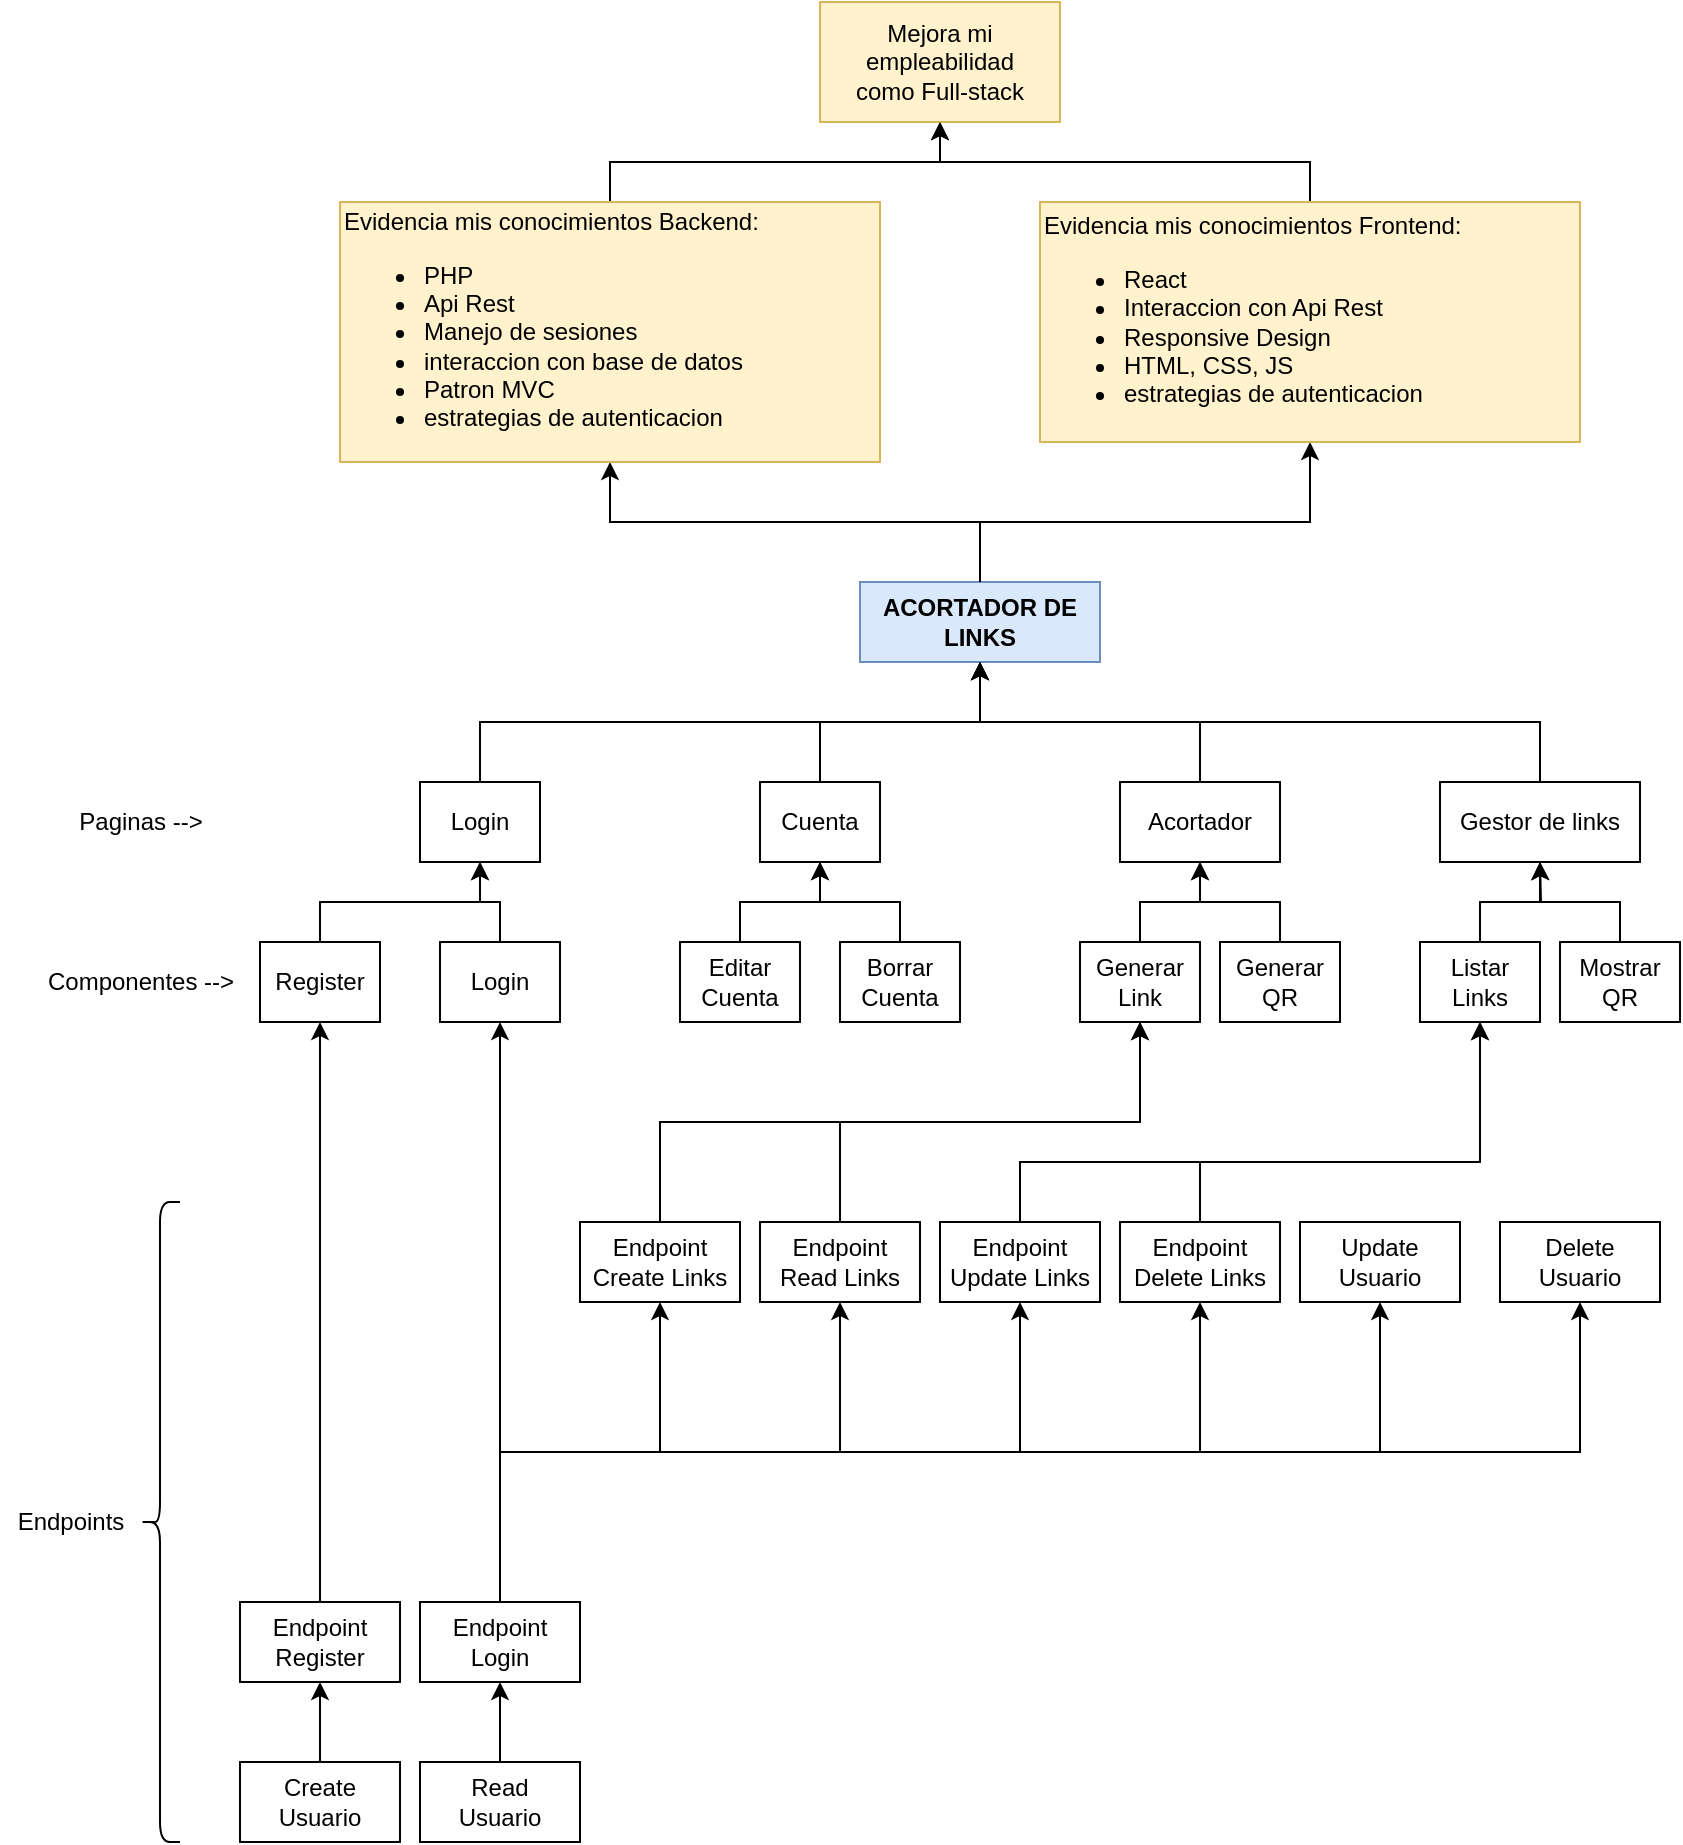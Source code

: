 <mxfile version="19.0.3" type="device" pages="4"><diagram id="lDLhYnGmyquKfvSBZehV" name="Arquitectura Funcionamiento"><mxGraphModel dx="866" dy="563" grid="1" gridSize="10" guides="1" tooltips="1" connect="1" arrows="1" fold="1" page="1" pageScale="1" pageWidth="1169" pageHeight="827" math="0" shadow="0"><root><mxCell id="0"/><mxCell id="1" parent="0"/><mxCell id="K8jYG6XQFHsGVsh4xSQ5-2" value="&lt;span style=&quot;font-weight: 700;&quot;&gt;ACORTADOR DE LINKS&lt;/span&gt;" style="rounded=0;whiteSpace=wrap;html=1;fillColor=#dae8fc;strokeColor=#6c8ebf;" parent="1" vertex="1"><mxGeometry x="595" y="350" width="120" height="40" as="geometry"/></mxCell><mxCell id="K8jYG6XQFHsGVsh4xSQ5-49" style="edgeStyle=orthogonalEdgeStyle;rounded=0;orthogonalLoop=1;jettySize=auto;html=1;exitX=0.5;exitY=0;exitDx=0;exitDy=0;entryX=0.5;entryY=1;entryDx=0;entryDy=0;" parent="1" source="K8jYG6XQFHsGVsh4xSQ5-7" target="K8jYG6XQFHsGVsh4xSQ5-2" edge="1"><mxGeometry relative="1" as="geometry"/></mxCell><mxCell id="K8jYG6XQFHsGVsh4xSQ5-7" value="Login" style="rounded=0;whiteSpace=wrap;html=1;fontStyle=0" parent="1" vertex="1"><mxGeometry x="375" y="450" width="60" height="40" as="geometry"/></mxCell><mxCell id="K8jYG6XQFHsGVsh4xSQ5-12" style="edgeStyle=orthogonalEdgeStyle;rounded=0;orthogonalLoop=1;jettySize=auto;html=1;exitX=0.5;exitY=0;exitDx=0;exitDy=0;" parent="1" source="K8jYG6XQFHsGVsh4xSQ5-2" target="K8jYG6XQFHsGVsh4xSQ5-10" edge="1"><mxGeometry relative="1" as="geometry"><mxPoint x="635.053" y="330" as="sourcePoint"/></mxGeometry></mxCell><mxCell id="K8jYG6XQFHsGVsh4xSQ5-45" style="edgeStyle=orthogonalEdgeStyle;rounded=0;orthogonalLoop=1;jettySize=auto;html=1;exitX=0.5;exitY=0;exitDx=0;exitDy=0;" parent="1" source="K8jYG6XQFHsGVsh4xSQ5-2" target="K8jYG6XQFHsGVsh4xSQ5-24" edge="1"><mxGeometry relative="1" as="geometry"><mxPoint x="635.053" y="330" as="sourcePoint"/><Array as="points"><mxPoint x="655" y="320"/><mxPoint x="820" y="320"/></Array></mxGeometry></mxCell><mxCell id="K8jYG6XQFHsGVsh4xSQ5-13" style="edgeStyle=orthogonalEdgeStyle;rounded=0;orthogonalLoop=1;jettySize=auto;html=1;" parent="1" source="K8jYG6XQFHsGVsh4xSQ5-10" target="K8jYG6XQFHsGVsh4xSQ5-11" edge="1"><mxGeometry relative="1" as="geometry"/></mxCell><mxCell id="K8jYG6XQFHsGVsh4xSQ5-10" value="Evidencia mis conocimientos Backend:&lt;br&gt;&lt;ul&gt;&lt;li&gt;PHP&lt;/li&gt;&lt;li&gt;Api Rest&lt;/li&gt;&lt;li&gt;Manejo de sesiones&lt;/li&gt;&lt;li&gt;interaccion con base de datos&lt;/li&gt;&lt;li&gt;Patron MVC&lt;/li&gt;&lt;li&gt;estrategias de autenticacion&lt;/li&gt;&lt;/ul&gt;" style="rounded=0;whiteSpace=wrap;html=1;fontStyle=0;fillColor=#fff2cc;strokeColor=#d6b656;align=left;" parent="1" vertex="1"><mxGeometry x="335" y="160" width="270" height="130" as="geometry"/></mxCell><mxCell id="K8jYG6XQFHsGVsh4xSQ5-11" value="Mejora mi empleabilidad&lt;br&gt;como Full-stack" style="rounded=0;whiteSpace=wrap;html=1;fontStyle=0;fillColor=#fff2cc;strokeColor=#d6b656;" parent="1" vertex="1"><mxGeometry x="575" y="60" width="120" height="60" as="geometry"/></mxCell><mxCell id="K8jYG6XQFHsGVsh4xSQ5-48" style="edgeStyle=orthogonalEdgeStyle;rounded=0;orthogonalLoop=1;jettySize=auto;html=1;exitX=0.5;exitY=0;exitDx=0;exitDy=0;entryX=0.5;entryY=1;entryDx=0;entryDy=0;" parent="1" source="K8jYG6XQFHsGVsh4xSQ5-20" target="K8jYG6XQFHsGVsh4xSQ5-2" edge="1"><mxGeometry relative="1" as="geometry"/></mxCell><mxCell id="K8jYG6XQFHsGVsh4xSQ5-20" value="Acortador" style="rounded=0;whiteSpace=wrap;html=1;fontStyle=0" parent="1" vertex="1"><mxGeometry x="725" y="450" width="80" height="40" as="geometry"/></mxCell><mxCell id="K8jYG6XQFHsGVsh4xSQ5-47" style="edgeStyle=orthogonalEdgeStyle;rounded=0;orthogonalLoop=1;jettySize=auto;html=1;exitX=0.5;exitY=0;exitDx=0;exitDy=0;entryX=0.5;entryY=1;entryDx=0;entryDy=0;" parent="1" source="K8jYG6XQFHsGVsh4xSQ5-22" target="K8jYG6XQFHsGVsh4xSQ5-2" edge="1"><mxGeometry relative="1" as="geometry"/></mxCell><mxCell id="K8jYG6XQFHsGVsh4xSQ5-22" value="Gestor de links" style="rounded=0;whiteSpace=wrap;html=1;fontStyle=0" parent="1" vertex="1"><mxGeometry x="885" y="450" width="100" height="40" as="geometry"/></mxCell><mxCell id="K8jYG6XQFHsGVsh4xSQ5-46" style="edgeStyle=orthogonalEdgeStyle;rounded=0;orthogonalLoop=1;jettySize=auto;html=1;" parent="1" source="K8jYG6XQFHsGVsh4xSQ5-24" target="K8jYG6XQFHsGVsh4xSQ5-11" edge="1"><mxGeometry relative="1" as="geometry"/></mxCell><mxCell id="K8jYG6XQFHsGVsh4xSQ5-24" value="Evidencia mis conocimientos Frontend:&lt;br&gt;&lt;ul&gt;&lt;li&gt;React&lt;/li&gt;&lt;li&gt;Interaccion con Api Rest&lt;/li&gt;&lt;li&gt;Responsive Design&lt;/li&gt;&lt;li&gt;HTML, CSS, JS&lt;/li&gt;&lt;li&gt;estrategias de autenticacion&lt;/li&gt;&lt;/ul&gt;" style="rounded=0;whiteSpace=wrap;html=1;fontStyle=0;fillColor=#fff2cc;strokeColor=#d6b656;align=left;" parent="1" vertex="1"><mxGeometry x="685" y="160" width="270" height="120" as="geometry"/></mxCell><mxCell id="K8jYG6XQFHsGVsh4xSQ5-28" style="edgeStyle=orthogonalEdgeStyle;rounded=0;orthogonalLoop=1;jettySize=auto;html=1;" parent="1" source="K8jYG6XQFHsGVsh4xSQ5-25" target="K8jYG6XQFHsGVsh4xSQ5-7" edge="1"><mxGeometry relative="1" as="geometry"/></mxCell><mxCell id="K8jYG6XQFHsGVsh4xSQ5-25" value="Login" style="rounded=0;whiteSpace=wrap;html=1;fontStyle=0" parent="1" vertex="1"><mxGeometry x="385" y="530" width="60" height="40" as="geometry"/></mxCell><mxCell id="gg1q1fjQuGj6BDJIblKd-30" style="edgeStyle=orthogonalEdgeStyle;rounded=0;orthogonalLoop=1;jettySize=auto;html=1;exitX=0.5;exitY=0;exitDx=0;exitDy=0;entryX=0.5;entryY=1;entryDx=0;entryDy=0;" parent="1" source="K8jYG6XQFHsGVsh4xSQ5-26" target="K8jYG6XQFHsGVsh4xSQ5-7" edge="1"><mxGeometry relative="1" as="geometry"/></mxCell><mxCell id="K8jYG6XQFHsGVsh4xSQ5-26" value="Register" style="rounded=0;whiteSpace=wrap;html=1;fontStyle=0" parent="1" vertex="1"><mxGeometry x="295" y="530" width="60" height="40" as="geometry"/></mxCell><mxCell id="K8jYG6XQFHsGVsh4xSQ5-87" style="edgeStyle=orthogonalEdgeStyle;rounded=0;orthogonalLoop=1;jettySize=auto;html=1;exitX=0.5;exitY=0;exitDx=0;exitDy=0;entryX=0.5;entryY=1;entryDx=0;entryDy=0;" parent="1" source="K8jYG6XQFHsGVsh4xSQ5-36" target="gg1q1fjQuGj6BDJIblKd-21" edge="1"><mxGeometry relative="1" as="geometry"><mxPoint x="325" y="870" as="targetPoint"/></mxGeometry></mxCell><mxCell id="K8jYG6XQFHsGVsh4xSQ5-36" value="Create&lt;br&gt;Usuario" style="rounded=0;whiteSpace=wrap;html=1;fontStyle=0" parent="1" vertex="1"><mxGeometry x="285" y="940" width="80" height="40" as="geometry"/></mxCell><mxCell id="K8jYG6XQFHsGVsh4xSQ5-86" style="edgeStyle=orthogonalEdgeStyle;rounded=0;orthogonalLoop=1;jettySize=auto;html=1;exitX=0.5;exitY=0;exitDx=0;exitDy=0;entryX=0.5;entryY=1;entryDx=0;entryDy=0;" parent="1" source="K8jYG6XQFHsGVsh4xSQ5-37" target="gg1q1fjQuGj6BDJIblKd-20" edge="1"><mxGeometry relative="1" as="geometry"><mxPoint x="415" y="870" as="targetPoint"/></mxGeometry></mxCell><mxCell id="K8jYG6XQFHsGVsh4xSQ5-37" value="Read&lt;br&gt;Usuario" style="rounded=0;whiteSpace=wrap;html=1;fontStyle=0" parent="1" vertex="1"><mxGeometry x="375" y="940" width="80" height="40" as="geometry"/></mxCell><mxCell id="K8jYG6XQFHsGVsh4xSQ5-38" value="Update&lt;br&gt;Usuario" style="rounded=0;whiteSpace=wrap;html=1;fontStyle=0" parent="1" vertex="1"><mxGeometry x="815" y="670" width="80" height="40" as="geometry"/></mxCell><mxCell id="K8jYG6XQFHsGVsh4xSQ5-39" value="Delete Usuario" style="rounded=0;whiteSpace=wrap;html=1;fontStyle=0" parent="1" vertex="1"><mxGeometry x="915" y="670" width="80" height="40" as="geometry"/></mxCell><mxCell id="K8jYG6XQFHsGVsh4xSQ5-56" style="edgeStyle=orthogonalEdgeStyle;rounded=0;orthogonalLoop=1;jettySize=auto;html=1;exitX=0.5;exitY=0;exitDx=0;exitDy=0;entryX=0.5;entryY=1;entryDx=0;entryDy=0;" parent="1" source="K8jYG6XQFHsGVsh4xSQ5-50" target="K8jYG6XQFHsGVsh4xSQ5-2" edge="1"><mxGeometry relative="1" as="geometry"/></mxCell><mxCell id="K8jYG6XQFHsGVsh4xSQ5-50" value="Cuenta" style="rounded=0;whiteSpace=wrap;html=1;fontStyle=0" parent="1" vertex="1"><mxGeometry x="545" y="450" width="60" height="40" as="geometry"/></mxCell><mxCell id="K8jYG6XQFHsGVsh4xSQ5-55" style="edgeStyle=orthogonalEdgeStyle;rounded=0;orthogonalLoop=1;jettySize=auto;html=1;exitX=0.5;exitY=0;exitDx=0;exitDy=0;entryX=0.5;entryY=1;entryDx=0;entryDy=0;" parent="1" source="K8jYG6XQFHsGVsh4xSQ5-51" target="K8jYG6XQFHsGVsh4xSQ5-50" edge="1"><mxGeometry relative="1" as="geometry"><mxPoint x="545" y="490" as="targetPoint"/></mxGeometry></mxCell><mxCell id="K8jYG6XQFHsGVsh4xSQ5-51" value="Editar Cuenta" style="rounded=0;whiteSpace=wrap;html=1;fontStyle=0" parent="1" vertex="1"><mxGeometry x="505" y="530" width="60" height="40" as="geometry"/></mxCell><mxCell id="K8jYG6XQFHsGVsh4xSQ5-54" style="edgeStyle=orthogonalEdgeStyle;rounded=0;orthogonalLoop=1;jettySize=auto;html=1;exitX=0.5;exitY=0;exitDx=0;exitDy=0;entryX=0.5;entryY=1;entryDx=0;entryDy=0;" parent="1" source="K8jYG6XQFHsGVsh4xSQ5-52" target="K8jYG6XQFHsGVsh4xSQ5-50" edge="1"><mxGeometry relative="1" as="geometry"/></mxCell><mxCell id="K8jYG6XQFHsGVsh4xSQ5-52" value="Borrar&lt;br&gt;Cuenta" style="rounded=0;whiteSpace=wrap;html=1;fontStyle=0" parent="1" vertex="1"><mxGeometry x="585" y="530" width="60" height="40" as="geometry"/></mxCell><mxCell id="K8jYG6XQFHsGVsh4xSQ5-60" style="edgeStyle=orthogonalEdgeStyle;rounded=0;orthogonalLoop=1;jettySize=auto;html=1;exitX=0.5;exitY=0;exitDx=0;exitDy=0;entryX=0.5;entryY=1;entryDx=0;entryDy=0;" parent="1" source="K8jYG6XQFHsGVsh4xSQ5-57" target="K8jYG6XQFHsGVsh4xSQ5-20" edge="1"><mxGeometry relative="1" as="geometry"/></mxCell><mxCell id="K8jYG6XQFHsGVsh4xSQ5-57" value="Generar&lt;br&gt;Link" style="rounded=0;whiteSpace=wrap;html=1;fontStyle=0" parent="1" vertex="1"><mxGeometry x="705" y="530" width="60" height="40" as="geometry"/></mxCell><mxCell id="K8jYG6XQFHsGVsh4xSQ5-59" style="edgeStyle=orthogonalEdgeStyle;rounded=0;orthogonalLoop=1;jettySize=auto;html=1;exitX=0.5;exitY=0;exitDx=0;exitDy=0;entryX=0.5;entryY=1;entryDx=0;entryDy=0;" parent="1" source="K8jYG6XQFHsGVsh4xSQ5-58" target="K8jYG6XQFHsGVsh4xSQ5-20" edge="1"><mxGeometry relative="1" as="geometry"/></mxCell><mxCell id="K8jYG6XQFHsGVsh4xSQ5-58" value="Generar&lt;br&gt;QR" style="rounded=0;whiteSpace=wrap;html=1;fontStyle=0" parent="1" vertex="1"><mxGeometry x="775" y="530" width="60" height="40" as="geometry"/></mxCell><mxCell id="K8jYG6XQFHsGVsh4xSQ5-64" style="edgeStyle=orthogonalEdgeStyle;rounded=0;orthogonalLoop=1;jettySize=auto;html=1;exitX=0.5;exitY=0;exitDx=0;exitDy=0;" parent="1" source="K8jYG6XQFHsGVsh4xSQ5-61" edge="1"><mxGeometry relative="1" as="geometry"><mxPoint x="935" y="490" as="targetPoint"/></mxGeometry></mxCell><mxCell id="K8jYG6XQFHsGVsh4xSQ5-61" value="Listar&lt;br&gt;Links" style="rounded=0;whiteSpace=wrap;html=1;fontStyle=0" parent="1" vertex="1"><mxGeometry x="875" y="530" width="60" height="40" as="geometry"/></mxCell><mxCell id="K8jYG6XQFHsGVsh4xSQ5-63" style="edgeStyle=orthogonalEdgeStyle;rounded=0;orthogonalLoop=1;jettySize=auto;html=1;exitX=0.5;exitY=0;exitDx=0;exitDy=0;entryX=0.5;entryY=1;entryDx=0;entryDy=0;" parent="1" source="K8jYG6XQFHsGVsh4xSQ5-62" target="K8jYG6XQFHsGVsh4xSQ5-22" edge="1"><mxGeometry relative="1" as="geometry"/></mxCell><mxCell id="K8jYG6XQFHsGVsh4xSQ5-62" value="Mostrar QR" style="rounded=0;whiteSpace=wrap;html=1;fontStyle=0" parent="1" vertex="1"><mxGeometry x="945" y="530" width="60" height="40" as="geometry"/></mxCell><mxCell id="gg1q1fjQuGj6BDJIblKd-33" style="edgeStyle=orthogonalEdgeStyle;rounded=0;orthogonalLoop=1;jettySize=auto;html=1;exitX=0.5;exitY=0;exitDx=0;exitDy=0;entryX=0.5;entryY=1;entryDx=0;entryDy=0;" parent="1" source="K8jYG6XQFHsGVsh4xSQ5-92" target="K8jYG6XQFHsGVsh4xSQ5-57" edge="1"><mxGeometry relative="1" as="geometry"/></mxCell><mxCell id="K8jYG6XQFHsGVsh4xSQ5-92" value="Endpoint&lt;br&gt;Create Links" style="rounded=0;whiteSpace=wrap;html=1;fontStyle=0" parent="1" vertex="1"><mxGeometry x="455" y="670" width="80" height="40" as="geometry"/></mxCell><mxCell id="gg1q1fjQuGj6BDJIblKd-34" style="edgeStyle=orthogonalEdgeStyle;rounded=0;orthogonalLoop=1;jettySize=auto;html=1;exitX=0.5;exitY=0;exitDx=0;exitDy=0;entryX=0.5;entryY=1;entryDx=0;entryDy=0;" parent="1" source="K8jYG6XQFHsGVsh4xSQ5-93" target="K8jYG6XQFHsGVsh4xSQ5-57" edge="1"><mxGeometry relative="1" as="geometry"><mxPoint x="765" y="600" as="targetPoint"/></mxGeometry></mxCell><mxCell id="K8jYG6XQFHsGVsh4xSQ5-93" value="Endpoint&lt;br&gt;Read Links" style="rounded=0;whiteSpace=wrap;html=1;fontStyle=0" parent="1" vertex="1"><mxGeometry x="545" y="670" width="80" height="40" as="geometry"/></mxCell><mxCell id="gg1q1fjQuGj6BDJIblKd-35" style="edgeStyle=orthogonalEdgeStyle;rounded=0;orthogonalLoop=1;jettySize=auto;html=1;exitX=0.5;exitY=0;exitDx=0;exitDy=0;entryX=0.5;entryY=1;entryDx=0;entryDy=0;" parent="1" source="K8jYG6XQFHsGVsh4xSQ5-94" target="K8jYG6XQFHsGVsh4xSQ5-61" edge="1"><mxGeometry relative="1" as="geometry"><Array as="points"><mxPoint x="675" y="640"/><mxPoint x="905" y="640"/></Array></mxGeometry></mxCell><mxCell id="K8jYG6XQFHsGVsh4xSQ5-94" value="Endpoint&lt;br&gt;Update Links" style="rounded=0;whiteSpace=wrap;html=1;fontStyle=0" parent="1" vertex="1"><mxGeometry x="635" y="670" width="80" height="40" as="geometry"/></mxCell><mxCell id="gg1q1fjQuGj6BDJIblKd-36" style="edgeStyle=orthogonalEdgeStyle;rounded=0;orthogonalLoop=1;jettySize=auto;html=1;exitX=0.5;exitY=0;exitDx=0;exitDy=0;entryX=0.5;entryY=1;entryDx=0;entryDy=0;" parent="1" source="K8jYG6XQFHsGVsh4xSQ5-95" target="K8jYG6XQFHsGVsh4xSQ5-61" edge="1"><mxGeometry relative="1" as="geometry"><Array as="points"><mxPoint x="765" y="640"/><mxPoint x="905" y="640"/></Array></mxGeometry></mxCell><mxCell id="K8jYG6XQFHsGVsh4xSQ5-95" value="Endpoint&lt;br&gt;Delete Links" style="rounded=0;whiteSpace=wrap;html=1;fontStyle=0" parent="1" vertex="1"><mxGeometry x="725" y="670" width="80" height="40" as="geometry"/></mxCell><mxCell id="gg1q1fjQuGj6BDJIblKd-18" value="Endpoints" style="text;html=1;align=center;verticalAlign=middle;resizable=0;points=[];autosize=1;strokeColor=none;fillColor=none;" parent="1" vertex="1"><mxGeometry x="165" y="810" width="70" height="20" as="geometry"/></mxCell><mxCell id="gg1q1fjQuGj6BDJIblKd-24" style="edgeStyle=orthogonalEdgeStyle;rounded=0;orthogonalLoop=1;jettySize=auto;html=1;exitX=0.5;exitY=0;exitDx=0;exitDy=0;entryX=0.5;entryY=1;entryDx=0;entryDy=0;" parent="1" source="gg1q1fjQuGj6BDJIblKd-20" target="K8jYG6XQFHsGVsh4xSQ5-39" edge="1"><mxGeometry relative="1" as="geometry"/></mxCell><mxCell id="gg1q1fjQuGj6BDJIblKd-25" style="edgeStyle=orthogonalEdgeStyle;rounded=0;orthogonalLoop=1;jettySize=auto;html=1;exitX=0.5;exitY=0;exitDx=0;exitDy=0;entryX=0.5;entryY=1;entryDx=0;entryDy=0;" parent="1" source="gg1q1fjQuGj6BDJIblKd-20" target="K8jYG6XQFHsGVsh4xSQ5-38" edge="1"><mxGeometry relative="1" as="geometry"/></mxCell><mxCell id="gg1q1fjQuGj6BDJIblKd-26" style="edgeStyle=orthogonalEdgeStyle;rounded=0;orthogonalLoop=1;jettySize=auto;html=1;exitX=0.5;exitY=0;exitDx=0;exitDy=0;entryX=0.5;entryY=1;entryDx=0;entryDy=0;" parent="1" source="gg1q1fjQuGj6BDJIblKd-20" target="K8jYG6XQFHsGVsh4xSQ5-95" edge="1"><mxGeometry relative="1" as="geometry"/></mxCell><mxCell id="gg1q1fjQuGj6BDJIblKd-27" style="edgeStyle=orthogonalEdgeStyle;rounded=0;orthogonalLoop=1;jettySize=auto;html=1;exitX=0.5;exitY=0;exitDx=0;exitDy=0;entryX=0.5;entryY=1;entryDx=0;entryDy=0;" parent="1" source="gg1q1fjQuGj6BDJIblKd-20" target="K8jYG6XQFHsGVsh4xSQ5-94" edge="1"><mxGeometry relative="1" as="geometry"/></mxCell><mxCell id="gg1q1fjQuGj6BDJIblKd-28" style="edgeStyle=orthogonalEdgeStyle;rounded=0;orthogonalLoop=1;jettySize=auto;html=1;exitX=0.5;exitY=0;exitDx=0;exitDy=0;entryX=0.5;entryY=1;entryDx=0;entryDy=0;" parent="1" source="gg1q1fjQuGj6BDJIblKd-20" target="K8jYG6XQFHsGVsh4xSQ5-93" edge="1"><mxGeometry relative="1" as="geometry"/></mxCell><mxCell id="gg1q1fjQuGj6BDJIblKd-29" style="edgeStyle=orthogonalEdgeStyle;rounded=0;orthogonalLoop=1;jettySize=auto;html=1;exitX=0.5;exitY=0;exitDx=0;exitDy=0;entryX=0.5;entryY=1;entryDx=0;entryDy=0;" parent="1" source="gg1q1fjQuGj6BDJIblKd-20" target="K8jYG6XQFHsGVsh4xSQ5-92" edge="1"><mxGeometry relative="1" as="geometry"/></mxCell><mxCell id="gg1q1fjQuGj6BDJIblKd-32" style="edgeStyle=orthogonalEdgeStyle;rounded=0;orthogonalLoop=1;jettySize=auto;html=1;exitX=0.5;exitY=0;exitDx=0;exitDy=0;entryX=0.5;entryY=1;entryDx=0;entryDy=0;" parent="1" source="gg1q1fjQuGj6BDJIblKd-20" target="K8jYG6XQFHsGVsh4xSQ5-25" edge="1"><mxGeometry relative="1" as="geometry"/></mxCell><mxCell id="gg1q1fjQuGj6BDJIblKd-20" value="Endpoint&lt;br&gt;Login" style="rounded=0;whiteSpace=wrap;html=1;fontStyle=0" parent="1" vertex="1"><mxGeometry x="375" y="860" width="80" height="40" as="geometry"/></mxCell><mxCell id="gg1q1fjQuGj6BDJIblKd-31" style="edgeStyle=orthogonalEdgeStyle;rounded=0;orthogonalLoop=1;jettySize=auto;html=1;exitX=0.5;exitY=0;exitDx=0;exitDy=0;entryX=0.5;entryY=1;entryDx=0;entryDy=0;" parent="1" source="gg1q1fjQuGj6BDJIblKd-21" target="K8jYG6XQFHsGVsh4xSQ5-26" edge="1"><mxGeometry relative="1" as="geometry"/></mxCell><mxCell id="gg1q1fjQuGj6BDJIblKd-21" value="Endpoint&lt;br&gt;Register" style="rounded=0;whiteSpace=wrap;html=1;fontStyle=0" parent="1" vertex="1"><mxGeometry x="285" y="860" width="80" height="40" as="geometry"/></mxCell><mxCell id="gg1q1fjQuGj6BDJIblKd-37" value="Paginas --&amp;gt;" style="text;html=1;align=center;verticalAlign=middle;resizable=0;points=[];autosize=1;strokeColor=none;fillColor=none;" parent="1" vertex="1"><mxGeometry x="195" y="460" width="80" height="20" as="geometry"/></mxCell><mxCell id="gg1q1fjQuGj6BDJIblKd-38" value="Componentes --&amp;gt;" style="text;html=1;align=center;verticalAlign=middle;resizable=0;points=[];autosize=1;strokeColor=none;fillColor=none;" parent="1" vertex="1"><mxGeometry x="180" y="540" width="110" height="20" as="geometry"/></mxCell><mxCell id="gg1q1fjQuGj6BDJIblKd-39" value="" style="shape=curlyBracket;whiteSpace=wrap;html=1;rounded=1;flipH=1;fontFamily=Comic Sans MS;fontSize=10;fontColor=#FF0000;rotation=-180;fillColor=none;" parent="1" vertex="1"><mxGeometry x="235" y="660" width="20" height="320" as="geometry"/></mxCell></root></mxGraphModel></diagram><diagram id="TpAU5thq73M9outO9qTd" name="Diagrama Contexto"><mxGraphModel dx="866" dy="563" grid="1" gridSize="5" guides="1" tooltips="1" connect="0" arrows="1" fold="1" page="1" pageScale="1" pageWidth="827" pageHeight="1169" math="0" shadow="0"><root><mxCell id="0"/><mxCell id="1" parent="0"/><mxCell id="oUODuGPNLjzPJijAdRqZ-1" value="Diagrama de contexto" style="text;html=1;align=center;verticalAlign=middle;resizable=0;points=[];autosize=1;strokeColor=none;fillColor=none;fontSize=21;" parent="1" vertex="1"><mxGeometry x="260" y="45" width="220" height="35" as="geometry"/></mxCell><mxCell id="Q8tJQEWQhLgw1Kr85jzT-2" style="edgeStyle=orthogonalEdgeStyle;rounded=1;orthogonalLoop=1;jettySize=auto;html=1;exitX=0.99;exitY=0.305;exitDx=0;exitDy=0;exitPerimeter=0;entryX=-0.023;entryY=0.253;entryDx=0;entryDy=0;entryPerimeter=0;" parent="1" source="oUODuGPNLjzPJijAdRqZ-2" target="Q8tJQEWQhLgw1Kr85jzT-1" edge="1"><mxGeometry relative="1" as="geometry"/></mxCell><mxCell id="Q8tJQEWQhLgw1Kr85jzT-12" value="ShortLink" style="edgeLabel;html=1;align=center;verticalAlign=middle;resizable=0;points=[];" parent="Q8tJQEWQhLgw1Kr85jzT-2" vertex="1" connectable="0"><mxGeometry x="-0.165" y="-2" relative="1" as="geometry"><mxPoint as="offset"/></mxGeometry></mxCell><mxCell id="Q8tJQEWQhLgw1Kr85jzT-17" style="edgeStyle=orthogonalEdgeStyle;rounded=1;orthogonalLoop=1;jettySize=auto;html=1;" parent="1" source="oUODuGPNLjzPJijAdRqZ-2" target="oUODuGPNLjzPJijAdRqZ-3" edge="1"><mxGeometry relative="1" as="geometry"/></mxCell><mxCell id="Q8tJQEWQhLgw1Kr85jzT-19" style="edgeStyle=orthogonalEdgeStyle;rounded=1;orthogonalLoop=1;jettySize=auto;html=1;" parent="1" source="oUODuGPNLjzPJijAdRqZ-2" target="Q8tJQEWQhLgw1Kr85jzT-18" edge="1"><mxGeometry relative="1" as="geometry"/></mxCell><mxCell id="oUODuGPNLjzPJijAdRqZ-2" value="Acortador de enlaces" style="ellipse;whiteSpace=wrap;html=1;aspect=fixed;" parent="1" vertex="1"><mxGeometry x="330" y="120" width="80" height="80" as="geometry"/></mxCell><mxCell id="oUODuGPNLjzPJijAdRqZ-3" value="Usuarios" style="whiteSpace=wrap;html=1;" parent="1" vertex="1"><mxGeometry x="270" y="255" width="70" height="30" as="geometry"/></mxCell><mxCell id="DFErdLMUmvTXjZrNpeZ5-1" style="edgeStyle=orthogonalEdgeStyle;shape=connector;rounded=1;orthogonalLoop=1;jettySize=auto;html=1;entryX=0.05;entryY=0.755;entryDx=0;entryDy=0;entryPerimeter=0;labelBackgroundColor=default;fontFamily=Helvetica;fontSize=11;fontColor=default;endArrow=classic;strokeColor=default;" parent="1" source="oUODuGPNLjzPJijAdRqZ-4" target="oUODuGPNLjzPJijAdRqZ-2" edge="1"><mxGeometry relative="1" as="geometry"/></mxCell><mxCell id="DFErdLMUmvTXjZrNpeZ5-2" value="Registrarse" style="edgeLabel;html=1;align=center;verticalAlign=middle;resizable=0;points=[];fontSize=11;fontFamily=Helvetica;fontColor=default;" parent="DFErdLMUmvTXjZrNpeZ5-1" vertex="1" connectable="0"><mxGeometry x="-0.095" relative="1" as="geometry"><mxPoint x="-2" as="offset"/></mxGeometry></mxCell><mxCell id="oUODuGPNLjzPJijAdRqZ-4" value="Usuario" style="whiteSpace=wrap;html=1;" parent="1" vertex="1"><mxGeometry x="65" y="130" width="70" height="100" as="geometry"/></mxCell><mxCell id="oUODuGPNLjzPJijAdRqZ-5" value="" style="endArrow=classic;html=1;rounded=1;exitX=0.986;exitY=0.147;exitDx=0;exitDy=0;exitPerimeter=0;entryX=0.05;entryY=0.295;entryDx=0;entryDy=0;entryPerimeter=0;" parent="1" source="oUODuGPNLjzPJijAdRqZ-4" target="oUODuGPNLjzPJijAdRqZ-2" edge="1"><mxGeometry width="50" height="50" relative="1" as="geometry"><mxPoint x="345" y="180" as="sourcePoint"/><mxPoint x="395" y="130" as="targetPoint"/></mxGeometry></mxCell><mxCell id="Q8tJQEWQhLgw1Kr85jzT-3" value="Link a acortar" style="edgeLabel;html=1;align=center;verticalAlign=middle;resizable=0;points=[];" parent="oUODuGPNLjzPJijAdRqZ-5" vertex="1" connectable="0"><mxGeometry x="-0.213" y="1" relative="1" as="geometry"><mxPoint as="offset"/></mxGeometry></mxCell><mxCell id="Q8tJQEWQhLgw1Kr85jzT-1" value="Usuario" style="whiteSpace=wrap;html=1;" parent="1" vertex="1"><mxGeometry x="530" y="125" width="70" height="75" as="geometry"/></mxCell><mxCell id="Q8tJQEWQhLgw1Kr85jzT-6" value="" style="endArrow=classic;html=1;rounded=1;exitX=0.997;exitY=0.296;exitDx=0;exitDy=0;exitPerimeter=0;startArrow=classic;startFill=1;" parent="1" source="oUODuGPNLjzPJijAdRqZ-4" target="oUODuGPNLjzPJijAdRqZ-2" edge="1"><mxGeometry width="50" height="50" relative="1" as="geometry"><mxPoint x="345" y="180" as="sourcePoint"/><mxPoint x="395" y="130" as="targetPoint"/></mxGeometry></mxCell><mxCell id="Q8tJQEWQhLgw1Kr85jzT-7" value="Login" style="edgeLabel;html=1;align=center;verticalAlign=middle;resizable=0;points=[];" parent="Q8tJQEWQhLgw1Kr85jzT-6" vertex="1" connectable="0"><mxGeometry x="-0.213" y="1" relative="1" as="geometry"><mxPoint as="offset"/></mxGeometry></mxCell><mxCell id="Q8tJQEWQhLgw1Kr85jzT-13" style="edgeStyle=orthogonalEdgeStyle;rounded=1;orthogonalLoop=1;jettySize=auto;html=1;exitX=1;exitY=0.535;exitDx=0;exitDy=0;exitPerimeter=0;entryX=-0.034;entryY=0.504;entryDx=0;entryDy=0;entryPerimeter=0;" parent="1" source="oUODuGPNLjzPJijAdRqZ-2" target="Q8tJQEWQhLgw1Kr85jzT-1" edge="1"><mxGeometry relative="1" as="geometry"/></mxCell><mxCell id="Q8tJQEWQhLgw1Kr85jzT-14" value="Qr" style="edgeLabel;html=1;align=center;verticalAlign=middle;resizable=0;points=[];" parent="Q8tJQEWQhLgw1Kr85jzT-13" vertex="1" connectable="0"><mxGeometry x="-0.165" y="-2" relative="1" as="geometry"><mxPoint as="offset"/></mxGeometry></mxCell><mxCell id="Q8tJQEWQhLgw1Kr85jzT-18" value="Links" style="whiteSpace=wrap;html=1;" parent="1" vertex="1"><mxGeometry x="379" y="255" width="70" height="30" as="geometry"/></mxCell><mxCell id="UjIA5ZOyadK92xWJWhl9-1" value="ENTRADAS" style="text;html=1;align=center;verticalAlign=middle;resizable=0;points=[];autosize=1;strokeColor=none;fillColor=none;" vertex="1" parent="1"><mxGeometry x="180" y="100" width="80" height="20" as="geometry"/></mxCell><mxCell id="UjIA5ZOyadK92xWJWhl9-2" value="SALIDAS" style="text;html=1;align=center;verticalAlign=middle;resizable=0;points=[];autosize=1;strokeColor=none;fillColor=none;" vertex="1" parent="1"><mxGeometry x="435" y="100" width="65" height="20" as="geometry"/></mxCell><mxCell id="UjIA5ZOyadK92xWJWhl9-3" value="ENDPOINTS" style="text;html=1;align=center;verticalAlign=middle;resizable=0;points=[];autosize=1;strokeColor=none;fillColor=none;" vertex="1" parent="1"><mxGeometry x="170" y="200" width="85" height="20" as="geometry"/></mxCell><mxCell id="UjIA5ZOyadK92xWJWhl9-4" value="UI's" style="text;html=1;align=center;verticalAlign=middle;resizable=0;points=[];autosize=1;strokeColor=none;fillColor=none;" vertex="1" parent="1"><mxGeometry x="455" y="200" width="35" height="20" as="geometry"/></mxCell></root></mxGraphModel></diagram><diagram id="3dx1FZmz9Ep2AbdcT20f" name="Casos de uso"><mxGraphModel dx="866" dy="563" grid="1" gridSize="10" guides="1" tooltips="1" connect="1" arrows="1" fold="1" page="1" pageScale="1" pageWidth="1169" pageHeight="827" math="0" shadow="0"><root><mxCell id="0"/><mxCell id="1" parent="0"/><mxCell id="lsZt3_j7wfr2TVqHncuY-1" value="Usuario" style="text;html=1;align=center;verticalAlign=middle;resizable=0;points=[];autosize=1;strokeColor=none;fillColor=none;" parent="1" vertex="1"><mxGeometry x="210" y="110" width="60" height="20" as="geometry"/></mxCell><mxCell id="lsZt3_j7wfr2TVqHncuY-2" value="- ingresar link" style="text;html=1;align=left;verticalAlign=middle;resizable=0;points=[];autosize=1;strokeColor=none;fillColor=none;" parent="1" vertex="1"><mxGeometry x="230" y="135" width="90" height="20" as="geometry"/></mxCell><mxCell id="lsZt3_j7wfr2TVqHncuY-4" value="`- Generar qr" style="text;html=1;align=left;verticalAlign=middle;resizable=0;points=[];autosize=1;strokeColor=none;fillColor=none;" parent="1" vertex="1"><mxGeometry x="225" y="155" width="80" height="20" as="geometry"/></mxCell><mxCell id="lsZt3_j7wfr2TVqHncuY-5" value="`- Generar qr" style="text;html=1;align=left;verticalAlign=middle;resizable=0;points=[];autosize=1;strokeColor=none;fillColor=none;" parent="1" vertex="1"><mxGeometry x="225" y="175" width="80" height="20" as="geometry"/></mxCell></root></mxGraphModel></diagram><diagram id="ced-6VwUoJuSeVIsWTKz" name="Diagrama de clases"><mxGraphModel dx="866" dy="563" grid="1" gridSize="10" guides="1" tooltips="1" connect="1" arrows="1" fold="1" page="1" pageScale="1" pageWidth="1169" pageHeight="827" math="0" shadow="0"><root><mxCell id="0"/><mxCell id="1" parent="0"/><mxCell id="pKobhYtn1KsW45cyrq-e-1" value="Link" style="swimlane;fontStyle=1;align=center;verticalAlign=top;childLayout=stackLayout;horizontal=1;startSize=26;horizontalStack=0;resizeParent=1;resizeParentMax=0;resizeLast=0;collapsible=1;marginBottom=0;fontFamily=Helvetica;fontSize=11;fontColor=default;" parent="1" vertex="1"><mxGeometry x="460" y="190" width="160" height="268" as="geometry"/></mxCell><mxCell id="6uzHFvAri-M_jJKEOS2P-11" value="+ id_link" style="text;strokeColor=none;fillColor=none;align=left;verticalAlign=top;spacingLeft=4;spacingRight=4;overflow=hidden;rotatable=0;points=[[0,0.5],[1,0.5]];portConstraint=eastwest;fontFamily=Helvetica;fontSize=11;fontColor=default;" parent="pKobhYtn1KsW45cyrq-e-1" vertex="1"><mxGeometry y="26" width="160" height="26" as="geometry"/></mxCell><mxCell id="6uzHFvAri-M_jJKEOS2P-9" value="+ qr_img: str" style="text;strokeColor=none;fillColor=none;align=left;verticalAlign=top;spacingLeft=4;spacingRight=4;overflow=hidden;rotatable=0;points=[[0,0.5],[1,0.5]];portConstraint=eastwest;fontFamily=Helvetica;fontSize=11;fontColor=default;" parent="pKobhYtn1KsW45cyrq-e-1" vertex="1"><mxGeometry y="52" width="160" height="26" as="geometry"/></mxCell><mxCell id="6uzHFvAri-M_jJKEOS2P-10" value="+ link_source: str" style="text;strokeColor=none;fillColor=none;align=left;verticalAlign=top;spacingLeft=4;spacingRight=4;overflow=hidden;rotatable=0;points=[[0,0.5],[1,0.5]];portConstraint=eastwest;fontFamily=Helvetica;fontSize=11;fontColor=default;" parent="pKobhYtn1KsW45cyrq-e-1" vertex="1"><mxGeometry y="78" width="160" height="26" as="geometry"/></mxCell><mxCell id="pKobhYtn1KsW45cyrq-e-2" value="+ link_target: str" style="text;strokeColor=none;fillColor=none;align=left;verticalAlign=top;spacingLeft=4;spacingRight=4;overflow=hidden;rotatable=0;points=[[0,0.5],[1,0.5]];portConstraint=eastwest;fontFamily=Helvetica;fontSize=11;fontColor=default;" parent="pKobhYtn1KsW45cyrq-e-1" vertex="1"><mxGeometry y="104" width="160" height="26" as="geometry"/></mxCell><mxCell id="6uzHFvAri-M_jJKEOS2P-14" value="+ owner: int (n_usuario)" style="text;strokeColor=none;fillColor=none;align=left;verticalAlign=top;spacingLeft=4;spacingRight=4;overflow=hidden;rotatable=0;points=[[0,0.5],[1,0.5]];portConstraint=eastwest;fontFamily=Helvetica;fontSize=11;fontColor=default;" parent="pKobhYtn1KsW45cyrq-e-1" vertex="1"><mxGeometry y="130" width="160" height="26" as="geometry"/></mxCell><mxCell id="pKobhYtn1KsW45cyrq-e-3" value="" style="line;strokeWidth=1;fillColor=none;align=left;verticalAlign=middle;spacingTop=-1;spacingLeft=3;spacingRight=3;rotatable=0;labelPosition=right;points=[];portConstraint=eastwest;fontFamily=Helvetica;fontSize=11;fontColor=default;" parent="pKobhYtn1KsW45cyrq-e-1" vertex="1"><mxGeometry y="156" width="160" height="8" as="geometry"/></mxCell><mxCell id="alFyau8tHk5lXoiqKmOk-8" value="+ construct(props) : object" style="text;strokeColor=none;fillColor=none;align=left;verticalAlign=top;spacingLeft=4;spacingRight=4;overflow=hidden;rotatable=0;points=[[0,0.5],[1,0.5]];portConstraint=eastwest;fontFamily=Helvetica;fontSize=11;fontColor=default;" vertex="1" parent="pKobhYtn1KsW45cyrq-e-1"><mxGeometry y="164" width="160" height="26" as="geometry"/></mxCell><mxCell id="alFyau8tHk5lXoiqKmOk-9" value="+ get(type): type" style="text;strokeColor=none;fillColor=none;align=left;verticalAlign=top;spacingLeft=4;spacingRight=4;overflow=hidden;rotatable=0;points=[[0,0.5],[1,0.5]];portConstraint=eastwest;fontFamily=Helvetica;fontSize=11;fontColor=default;" vertex="1" parent="pKobhYtn1KsW45cyrq-e-1"><mxGeometry y="190" width="160" height="26" as="geometry"/></mxCell><mxCell id="alFyau8tHk5lXoiqKmOk-10" value="+ set(type): type" style="text;strokeColor=none;fillColor=none;align=left;verticalAlign=top;spacingLeft=4;spacingRight=4;overflow=hidden;rotatable=0;points=[[0,0.5],[1,0.5]];portConstraint=eastwest;fontFamily=Helvetica;fontSize=11;fontColor=default;" vertex="1" parent="pKobhYtn1KsW45cyrq-e-1"><mxGeometry y="216" width="160" height="26" as="geometry"/></mxCell><mxCell id="alFyau8tHk5lXoiqKmOk-11" value="+ delete(type): type" style="text;strokeColor=none;fillColor=none;align=left;verticalAlign=top;spacingLeft=4;spacingRight=4;overflow=hidden;rotatable=0;points=[[0,0.5],[1,0.5]];portConstraint=eastwest;fontFamily=Helvetica;fontSize=11;fontColor=default;" vertex="1" parent="pKobhYtn1KsW45cyrq-e-1"><mxGeometry y="242" width="160" height="26" as="geometry"/></mxCell><mxCell id="pKobhYtn1KsW45cyrq-e-5" value="Usuario" style="swimlane;fontStyle=1;align=center;verticalAlign=top;childLayout=stackLayout;horizontal=1;startSize=26;horizontalStack=0;resizeParent=1;resizeParentMax=0;resizeLast=0;collapsible=1;marginBottom=0;fontFamily=Helvetica;fontSize=11;fontColor=default;" parent="1" vertex="1"><mxGeometry x="170" y="190" width="160" height="268" as="geometry"/></mxCell><mxCell id="6uzHFvAri-M_jJKEOS2P-8" value="+ n_usuario: int (16)" style="text;strokeColor=none;fillColor=none;align=left;verticalAlign=top;spacingLeft=4;spacingRight=4;overflow=hidden;rotatable=0;points=[[0,0.5],[1,0.5]];portConstraint=eastwest;fontFamily=Helvetica;fontSize=11;fontColor=default;" parent="pKobhYtn1KsW45cyrq-e-5" vertex="1"><mxGeometry y="26" width="160" height="26" as="geometry"/></mxCell><mxCell id="pKobhYtn1KsW45cyrq-e-6" value="+ nombre: str" style="text;strokeColor=none;fillColor=none;align=left;verticalAlign=top;spacingLeft=4;spacingRight=4;overflow=hidden;rotatable=0;points=[[0,0.5],[1,0.5]];portConstraint=eastwest;fontFamily=Helvetica;fontSize=11;fontColor=default;" parent="pKobhYtn1KsW45cyrq-e-5" vertex="1"><mxGeometry y="52" width="160" height="26" as="geometry"/></mxCell><mxCell id="6uzHFvAri-M_jJKEOS2P-7" value="+ password: std" style="text;strokeColor=none;fillColor=none;align=left;verticalAlign=top;spacingLeft=4;spacingRight=4;overflow=hidden;rotatable=0;points=[[0,0.5],[1,0.5]];portConstraint=eastwest;fontFamily=Helvetica;fontSize=11;fontColor=default;" parent="pKobhYtn1KsW45cyrq-e-5" vertex="1"><mxGeometry y="78" width="160" height="26" as="geometry"/></mxCell><mxCell id="6uzHFvAri-M_jJKEOS2P-6" value="+ username: str" style="text;strokeColor=none;fillColor=none;align=left;verticalAlign=top;spacingLeft=4;spacingRight=4;overflow=hidden;rotatable=0;points=[[0,0.5],[1,0.5]];portConstraint=eastwest;fontFamily=Helvetica;fontSize=11;fontColor=default;" parent="pKobhYtn1KsW45cyrq-e-5" vertex="1"><mxGeometry y="104" width="160" height="26" as="geometry"/></mxCell><mxCell id="6uzHFvAri-M_jJKEOS2P-12" value="+ links: array( id_link )" style="text;strokeColor=none;fillColor=none;align=left;verticalAlign=top;spacingLeft=4;spacingRight=4;overflow=hidden;rotatable=0;points=[[0,0.5],[1,0.5]];portConstraint=eastwest;fontFamily=Helvetica;fontSize=11;fontColor=default;" parent="pKobhYtn1KsW45cyrq-e-5" vertex="1"><mxGeometry y="130" width="160" height="26" as="geometry"/></mxCell><mxCell id="pKobhYtn1KsW45cyrq-e-7" value="" style="line;strokeWidth=1;fillColor=none;align=left;verticalAlign=middle;spacingTop=-1;spacingLeft=3;spacingRight=3;rotatable=0;labelPosition=right;points=[];portConstraint=eastwest;fontFamily=Helvetica;fontSize=11;fontColor=default;" parent="pKobhYtn1KsW45cyrq-e-5" vertex="1"><mxGeometry y="156" width="160" height="8" as="geometry"/></mxCell><mxCell id="alFyau8tHk5lXoiqKmOk-7" value="+ construct(props) : object" style="text;strokeColor=none;fillColor=none;align=left;verticalAlign=top;spacingLeft=4;spacingRight=4;overflow=hidden;rotatable=0;points=[[0,0.5],[1,0.5]];portConstraint=eastwest;fontFamily=Helvetica;fontSize=11;fontColor=default;" vertex="1" parent="pKobhYtn1KsW45cyrq-e-5"><mxGeometry y="164" width="160" height="26" as="geometry"/></mxCell><mxCell id="pKobhYtn1KsW45cyrq-e-8" value="+ get(type): type" style="text;strokeColor=none;fillColor=none;align=left;verticalAlign=top;spacingLeft=4;spacingRight=4;overflow=hidden;rotatable=0;points=[[0,0.5],[1,0.5]];portConstraint=eastwest;fontFamily=Helvetica;fontSize=11;fontColor=default;" parent="pKobhYtn1KsW45cyrq-e-5" vertex="1"><mxGeometry y="190" width="160" height="26" as="geometry"/></mxCell><mxCell id="alFyau8tHk5lXoiqKmOk-4" value="+ set(type): type" style="text;strokeColor=none;fillColor=none;align=left;verticalAlign=top;spacingLeft=4;spacingRight=4;overflow=hidden;rotatable=0;points=[[0,0.5],[1,0.5]];portConstraint=eastwest;fontFamily=Helvetica;fontSize=11;fontColor=default;" vertex="1" parent="pKobhYtn1KsW45cyrq-e-5"><mxGeometry y="216" width="160" height="26" as="geometry"/></mxCell><mxCell id="alFyau8tHk5lXoiqKmOk-5" value="+ delete(type): type" style="text;strokeColor=none;fillColor=none;align=left;verticalAlign=top;spacingLeft=4;spacingRight=4;overflow=hidden;rotatable=0;points=[[0,0.5],[1,0.5]];portConstraint=eastwest;fontFamily=Helvetica;fontSize=11;fontColor=default;" vertex="1" parent="pKobhYtn1KsW45cyrq-e-5"><mxGeometry y="242" width="160" height="26" as="geometry"/></mxCell><mxCell id="6uzHFvAri-M_jJKEOS2P-1" value="Login" style="swimlane;fontStyle=1;align=center;verticalAlign=top;childLayout=stackLayout;horizontal=1;startSize=26;horizontalStack=0;resizeParent=1;resizeParentMax=0;resizeLast=0;collapsible=1;marginBottom=0;fontFamily=Helvetica;fontSize=11;fontColor=default;" parent="1" vertex="1"><mxGeometry x="220" y="30" width="160" height="86" as="geometry"/></mxCell><mxCell id="6uzHFvAri-M_jJKEOS2P-2" value="+ field: type" style="text;strokeColor=none;fillColor=none;align=left;verticalAlign=top;spacingLeft=4;spacingRight=4;overflow=hidden;rotatable=0;points=[[0,0.5],[1,0.5]];portConstraint=eastwest;fontFamily=Helvetica;fontSize=11;fontColor=default;" parent="6uzHFvAri-M_jJKEOS2P-1" vertex="1"><mxGeometry y="26" width="160" height="26" as="geometry"/></mxCell><mxCell id="6uzHFvAri-M_jJKEOS2P-3" value="" style="line;strokeWidth=1;fillColor=none;align=left;verticalAlign=middle;spacingTop=-1;spacingLeft=3;spacingRight=3;rotatable=0;labelPosition=right;points=[];portConstraint=eastwest;fontFamily=Helvetica;fontSize=11;fontColor=default;" parent="6uzHFvAri-M_jJKEOS2P-1" vertex="1"><mxGeometry y="52" width="160" height="8" as="geometry"/></mxCell><mxCell id="6uzHFvAri-M_jJKEOS2P-4" value="+ method(type): type" style="text;strokeColor=none;fillColor=none;align=left;verticalAlign=top;spacingLeft=4;spacingRight=4;overflow=hidden;rotatable=0;points=[[0,0.5],[1,0.5]];portConstraint=eastwest;fontFamily=Helvetica;fontSize=11;fontColor=default;" parent="6uzHFvAri-M_jJKEOS2P-1" vertex="1"><mxGeometry y="60" width="160" height="26" as="geometry"/></mxCell><mxCell id="6uzHFvAri-M_jJKEOS2P-84" style="edgeStyle=orthogonalEdgeStyle;rounded=1;orthogonalLoop=1;jettySize=auto;html=1;exitX=1;exitY=0.5;exitDx=0;exitDy=0;entryX=0;entryY=0.5;entryDx=0;entryDy=0;endArrow=ERmandOne;endFill=0;startArrow=ERzeroToMany;startFill=0;" parent="1" source="6uzHFvAri-M_jJKEOS2P-16" target="6uzHFvAri-M_jJKEOS2P-81" edge="1"><mxGeometry relative="1" as="geometry"/></mxCell><mxCell id="6uzHFvAri-M_jJKEOS2P-15" value="Usuarios" style="shape=table;startSize=30;container=1;collapsible=1;childLayout=tableLayout;fixedRows=1;rowLines=0;fontStyle=1;align=center;resizeLast=1;points=[[0,0,0,0,0],[0,0.25,0,0,0],[0,0.5,0,0,0],[0,0.75,0,0,0],[0,1,0,0,0],[0.25,0,0,0,0],[0.25,1,0,0,0],[0.5,0,0,0,0],[0.5,1,0,0,0],[0.75,0,0,0,0],[0.75,1,0,0,0],[1,0,0,0,0],[1,0.1,0,0,0],[1,0.5,0,0,0],[1,0.75,0,0,0],[1,1,0,0,0]];" parent="1" vertex="1"><mxGeometry x="150" y="510" width="180" height="153" as="geometry"/></mxCell><mxCell id="6uzHFvAri-M_jJKEOS2P-16" value="" style="shape=tableRow;horizontal=0;startSize=0;swimlaneHead=0;swimlaneBody=0;fillColor=none;collapsible=0;dropTarget=0;points=[[0,0.5],[1,0.5]];portConstraint=eastwest;top=0;left=0;right=0;bottom=1;" parent="6uzHFvAri-M_jJKEOS2P-15" vertex="1"><mxGeometry y="30" width="180" height="30" as="geometry"/></mxCell><mxCell id="6uzHFvAri-M_jJKEOS2P-17" value="PK" style="shape=partialRectangle;connectable=0;fillColor=none;top=0;left=0;bottom=0;right=0;fontStyle=1;overflow=hidden;" parent="6uzHFvAri-M_jJKEOS2P-16" vertex="1"><mxGeometry width="30" height="30" as="geometry"><mxRectangle width="30" height="30" as="alternateBounds"/></mxGeometry></mxCell><mxCell id="6uzHFvAri-M_jJKEOS2P-18" value="n_usuario" style="shape=partialRectangle;connectable=0;fillColor=none;top=0;left=0;bottom=0;right=0;align=left;spacingLeft=6;fontStyle=5;overflow=hidden;" parent="6uzHFvAri-M_jJKEOS2P-16" vertex="1"><mxGeometry x="30" width="150" height="30" as="geometry"><mxRectangle width="150" height="30" as="alternateBounds"/></mxGeometry></mxCell><mxCell id="6uzHFvAri-M_jJKEOS2P-56" value="" style="shape=tableRow;horizontal=0;startSize=0;swimlaneHead=0;swimlaneBody=0;fillColor=none;collapsible=0;dropTarget=0;points=[[0,0.5],[1,0.5]];portConstraint=eastwest;top=0;left=0;right=0;bottom=0;" parent="6uzHFvAri-M_jJKEOS2P-15" vertex="1"><mxGeometry y="60" width="180" height="30" as="geometry"/></mxCell><mxCell id="6uzHFvAri-M_jJKEOS2P-57" value="char" style="shape=partialRectangle;connectable=0;fillColor=none;top=0;left=0;bottom=0;right=0;editable=1;overflow=hidden;" parent="6uzHFvAri-M_jJKEOS2P-56" vertex="1"><mxGeometry width="30" height="30" as="geometry"><mxRectangle width="30" height="30" as="alternateBounds"/></mxGeometry></mxCell><mxCell id="6uzHFvAri-M_jJKEOS2P-58" value="nombre" style="shape=partialRectangle;connectable=0;fillColor=none;top=0;left=0;bottom=0;right=0;align=left;spacingLeft=6;overflow=hidden;" parent="6uzHFvAri-M_jJKEOS2P-56" vertex="1"><mxGeometry x="30" width="150" height="30" as="geometry"><mxRectangle width="150" height="30" as="alternateBounds"/></mxGeometry></mxCell><mxCell id="6uzHFvAri-M_jJKEOS2P-65" value="" style="shape=tableRow;horizontal=0;startSize=0;swimlaneHead=0;swimlaneBody=0;fillColor=none;collapsible=0;dropTarget=0;points=[[0,0.5],[1,0.5]];portConstraint=eastwest;top=0;left=0;right=0;bottom=0;" parent="6uzHFvAri-M_jJKEOS2P-15" vertex="1"><mxGeometry y="90" width="180" height="30" as="geometry"/></mxCell><mxCell id="6uzHFvAri-M_jJKEOS2P-66" value="char" style="shape=partialRectangle;connectable=0;fillColor=none;top=0;left=0;bottom=0;right=0;editable=1;overflow=hidden;" parent="6uzHFvAri-M_jJKEOS2P-65" vertex="1"><mxGeometry width="30" height="30" as="geometry"><mxRectangle width="30" height="30" as="alternateBounds"/></mxGeometry></mxCell><mxCell id="6uzHFvAri-M_jJKEOS2P-67" value="username" style="shape=partialRectangle;connectable=0;fillColor=none;top=0;left=0;bottom=0;right=0;align=left;spacingLeft=6;overflow=hidden;" parent="6uzHFvAri-M_jJKEOS2P-65" vertex="1"><mxGeometry x="30" width="150" height="30" as="geometry"><mxRectangle width="150" height="30" as="alternateBounds"/></mxGeometry></mxCell><mxCell id="6uzHFvAri-M_jJKEOS2P-62" value="" style="shape=tableRow;horizontal=0;startSize=0;swimlaneHead=0;swimlaneBody=0;fillColor=none;collapsible=0;dropTarget=0;points=[[0,0.5],[1,0.5]];portConstraint=eastwest;top=0;left=0;right=0;bottom=0;" parent="6uzHFvAri-M_jJKEOS2P-15" vertex="1"><mxGeometry y="120" width="180" height="30" as="geometry"/></mxCell><mxCell id="6uzHFvAri-M_jJKEOS2P-63" value="char" style="shape=partialRectangle;connectable=0;fillColor=none;top=0;left=0;bottom=0;right=0;editable=1;overflow=hidden;" parent="6uzHFvAri-M_jJKEOS2P-62" vertex="1"><mxGeometry width="30" height="30" as="geometry"><mxRectangle width="30" height="30" as="alternateBounds"/></mxGeometry></mxCell><mxCell id="6uzHFvAri-M_jJKEOS2P-64" value="password" style="shape=partialRectangle;connectable=0;fillColor=none;top=0;left=0;bottom=0;right=0;align=left;spacingLeft=6;overflow=hidden;" parent="6uzHFvAri-M_jJKEOS2P-62" vertex="1"><mxGeometry x="30" width="150" height="30" as="geometry"><mxRectangle width="150" height="30" as="alternateBounds"/></mxGeometry></mxCell><mxCell id="6uzHFvAri-M_jJKEOS2P-28" value="Links" style="shape=table;startSize=30;container=1;collapsible=1;childLayout=tableLayout;fixedRows=1;rowLines=0;fontStyle=1;align=center;resizeLast=1;" parent="1" vertex="1"><mxGeometry x="450" y="510" width="210" height="213" as="geometry"/></mxCell><mxCell id="6uzHFvAri-M_jJKEOS2P-29" value="" style="shape=tableRow;horizontal=0;startSize=0;swimlaneHead=0;swimlaneBody=0;fillColor=none;collapsible=0;dropTarget=0;points=[[0,0.5],[1,0.5]];portConstraint=eastwest;top=0;left=0;right=0;bottom=1;" parent="6uzHFvAri-M_jJKEOS2P-28" vertex="1"><mxGeometry y="30" width="210" height="30" as="geometry"/></mxCell><mxCell id="6uzHFvAri-M_jJKEOS2P-30" value="PK" style="shape=partialRectangle;connectable=0;fillColor=none;top=0;left=0;bottom=0;right=0;fontStyle=1;overflow=hidden;" parent="6uzHFvAri-M_jJKEOS2P-29" vertex="1"><mxGeometry width="30" height="30" as="geometry"><mxRectangle width="30" height="30" as="alternateBounds"/></mxGeometry></mxCell><mxCell id="6uzHFvAri-M_jJKEOS2P-31" value="id_link" style="shape=partialRectangle;connectable=0;fillColor=none;top=0;left=0;bottom=0;right=0;align=left;spacingLeft=6;fontStyle=5;overflow=hidden;" parent="6uzHFvAri-M_jJKEOS2P-29" vertex="1"><mxGeometry x="30" width="180" height="30" as="geometry"><mxRectangle width="180" height="30" as="alternateBounds"/></mxGeometry></mxCell><mxCell id="6uzHFvAri-M_jJKEOS2P-81" value="" style="shape=tableRow;horizontal=0;startSize=0;swimlaneHead=0;swimlaneBody=0;fillColor=none;collapsible=0;dropTarget=0;points=[[0,0.5],[1,0.5]];portConstraint=eastwest;top=0;left=0;right=0;bottom=1;" parent="6uzHFvAri-M_jJKEOS2P-28" vertex="1"><mxGeometry y="60" width="210" height="30" as="geometry"/></mxCell><mxCell id="6uzHFvAri-M_jJKEOS2P-82" value="FK" style="shape=partialRectangle;connectable=0;fillColor=none;top=0;left=0;bottom=0;right=0;fontStyle=1;overflow=hidden;" parent="6uzHFvAri-M_jJKEOS2P-81" vertex="1"><mxGeometry width="30" height="30" as="geometry"><mxRectangle width="30" height="30" as="alternateBounds"/></mxGeometry></mxCell><mxCell id="6uzHFvAri-M_jJKEOS2P-83" value="propietario: int(n_usuario)" style="shape=partialRectangle;connectable=0;fillColor=none;top=0;left=0;bottom=0;right=0;align=left;spacingLeft=6;fontStyle=5;overflow=hidden;" parent="6uzHFvAri-M_jJKEOS2P-81" vertex="1"><mxGeometry x="30" width="180" height="30" as="geometry"><mxRectangle width="180" height="30" as="alternateBounds"/></mxGeometry></mxCell><mxCell id="6uzHFvAri-M_jJKEOS2P-69" value="" style="shape=tableRow;horizontal=0;startSize=0;swimlaneHead=0;swimlaneBody=0;fillColor=none;collapsible=0;dropTarget=0;points=[[0,0.5],[1,0.5]];portConstraint=eastwest;top=0;left=0;right=0;bottom=0;" parent="6uzHFvAri-M_jJKEOS2P-28" vertex="1"><mxGeometry y="90" width="210" height="30" as="geometry"/></mxCell><mxCell id="6uzHFvAri-M_jJKEOS2P-70" value="char" style="shape=partialRectangle;connectable=0;fillColor=none;top=0;left=0;bottom=0;right=0;editable=1;overflow=hidden;" parent="6uzHFvAri-M_jJKEOS2P-69" vertex="1"><mxGeometry width="30" height="30" as="geometry"><mxRectangle width="30" height="30" as="alternateBounds"/></mxGeometry></mxCell><mxCell id="6uzHFvAri-M_jJKEOS2P-71" value="propietario" style="shape=partialRectangle;connectable=0;fillColor=none;top=0;left=0;bottom=0;right=0;align=left;spacingLeft=6;overflow=hidden;" parent="6uzHFvAri-M_jJKEOS2P-69" vertex="1"><mxGeometry x="30" width="180" height="30" as="geometry"><mxRectangle width="180" height="30" as="alternateBounds"/></mxGeometry></mxCell><mxCell id="6uzHFvAri-M_jJKEOS2P-32" value="" style="shape=tableRow;horizontal=0;startSize=0;swimlaneHead=0;swimlaneBody=0;fillColor=none;collapsible=0;dropTarget=0;points=[[0,0.5],[1,0.5]];portConstraint=eastwest;top=0;left=0;right=0;bottom=0;" parent="6uzHFvAri-M_jJKEOS2P-28" vertex="1"><mxGeometry y="120" width="210" height="30" as="geometry"/></mxCell><mxCell id="6uzHFvAri-M_jJKEOS2P-33" value="char" style="shape=partialRectangle;connectable=0;fillColor=none;top=0;left=0;bottom=0;right=0;editable=1;overflow=hidden;" parent="6uzHFvAri-M_jJKEOS2P-32" vertex="1"><mxGeometry width="30" height="30" as="geometry"><mxRectangle width="30" height="30" as="alternateBounds"/></mxGeometry></mxCell><mxCell id="6uzHFvAri-M_jJKEOS2P-34" value="url_destino" style="shape=partialRectangle;connectable=0;fillColor=none;top=0;left=0;bottom=0;right=0;align=left;spacingLeft=6;overflow=hidden;" parent="6uzHFvAri-M_jJKEOS2P-32" vertex="1"><mxGeometry x="30" width="180" height="30" as="geometry"><mxRectangle width="180" height="30" as="alternateBounds"/></mxGeometry></mxCell><mxCell id="6uzHFvAri-M_jJKEOS2P-35" value="" style="shape=tableRow;horizontal=0;startSize=0;swimlaneHead=0;swimlaneBody=0;fillColor=none;collapsible=0;dropTarget=0;points=[[0,0.5],[1,0.5]];portConstraint=eastwest;top=0;left=0;right=0;bottom=0;" parent="6uzHFvAri-M_jJKEOS2P-28" vertex="1"><mxGeometry y="150" width="210" height="30" as="geometry"/></mxCell><mxCell id="6uzHFvAri-M_jJKEOS2P-36" value="char" style="shape=partialRectangle;connectable=0;fillColor=none;top=0;left=0;bottom=0;right=0;editable=1;overflow=hidden;" parent="6uzHFvAri-M_jJKEOS2P-35" vertex="1"><mxGeometry width="30" height="30" as="geometry"><mxRectangle width="30" height="30" as="alternateBounds"/></mxGeometry></mxCell><mxCell id="6uzHFvAri-M_jJKEOS2P-37" value="qr_img" style="shape=partialRectangle;connectable=0;fillColor=none;top=0;left=0;bottom=0;right=0;align=left;spacingLeft=6;overflow=hidden;" parent="6uzHFvAri-M_jJKEOS2P-35" vertex="1"><mxGeometry x="30" width="180" height="30" as="geometry"><mxRectangle width="180" height="30" as="alternateBounds"/></mxGeometry></mxCell><mxCell id="6uzHFvAri-M_jJKEOS2P-38" value="" style="shape=tableRow;horizontal=0;startSize=0;swimlaneHead=0;swimlaneBody=0;fillColor=none;collapsible=0;dropTarget=0;points=[[0,0.5],[1,0.5]];portConstraint=eastwest;top=0;left=0;right=0;bottom=0;" parent="6uzHFvAri-M_jJKEOS2P-28" vertex="1"><mxGeometry y="180" width="210" height="30" as="geometry"/></mxCell><mxCell id="6uzHFvAri-M_jJKEOS2P-39" value="char" style="shape=partialRectangle;connectable=0;fillColor=none;top=0;left=0;bottom=0;right=0;editable=1;overflow=hidden;" parent="6uzHFvAri-M_jJKEOS2P-38" vertex="1"><mxGeometry width="30" height="30" as="geometry"><mxRectangle width="30" height="30" as="alternateBounds"/></mxGeometry></mxCell><mxCell id="6uzHFvAri-M_jJKEOS2P-40" value="uri_origen" style="shape=partialRectangle;connectable=0;fillColor=none;top=0;left=0;bottom=0;right=0;align=left;spacingLeft=6;overflow=hidden;" parent="6uzHFvAri-M_jJKEOS2P-38" vertex="1"><mxGeometry x="30" width="180" height="30" as="geometry"><mxRectangle width="180" height="30" as="alternateBounds"/></mxGeometry></mxCell><mxCell id="alFyau8tHk5lXoiqKmOk-12" value="acort.ar.test/owner/target/" style="text;html=1;align=center;verticalAlign=middle;resizable=0;points=[];autosize=1;strokeColor=none;fillColor=none;" vertex="1" parent="1"><mxGeometry x="650" y="170" width="150" height="20" as="geometry"/></mxCell><mxCell id="alFyau8tHk5lXoiqKmOk-15" style="edgeStyle=orthogonalEdgeStyle;rounded=0;orthogonalLoop=1;jettySize=auto;html=1;entryX=0.467;entryY=1.2;entryDx=0;entryDy=0;entryPerimeter=0;exitX=-0.033;exitY=0.55;exitDx=0;exitDy=0;exitPerimeter=0;" edge="1" parent="1" source="alFyau8tHk5lXoiqKmOk-13" target="alFyau8tHk5lXoiqKmOk-12"><mxGeometry relative="1" as="geometry"/></mxCell><mxCell id="alFyau8tHk5lXoiqKmOk-13" value="qr" style="text;html=1;align=center;verticalAlign=middle;resizable=0;points=[];autosize=1;strokeColor=none;fillColor=none;" vertex="1" parent="1"><mxGeometry x="760" y="210" width="30" height="20" as="geometry"/></mxCell></root></mxGraphModel></diagram></mxfile>